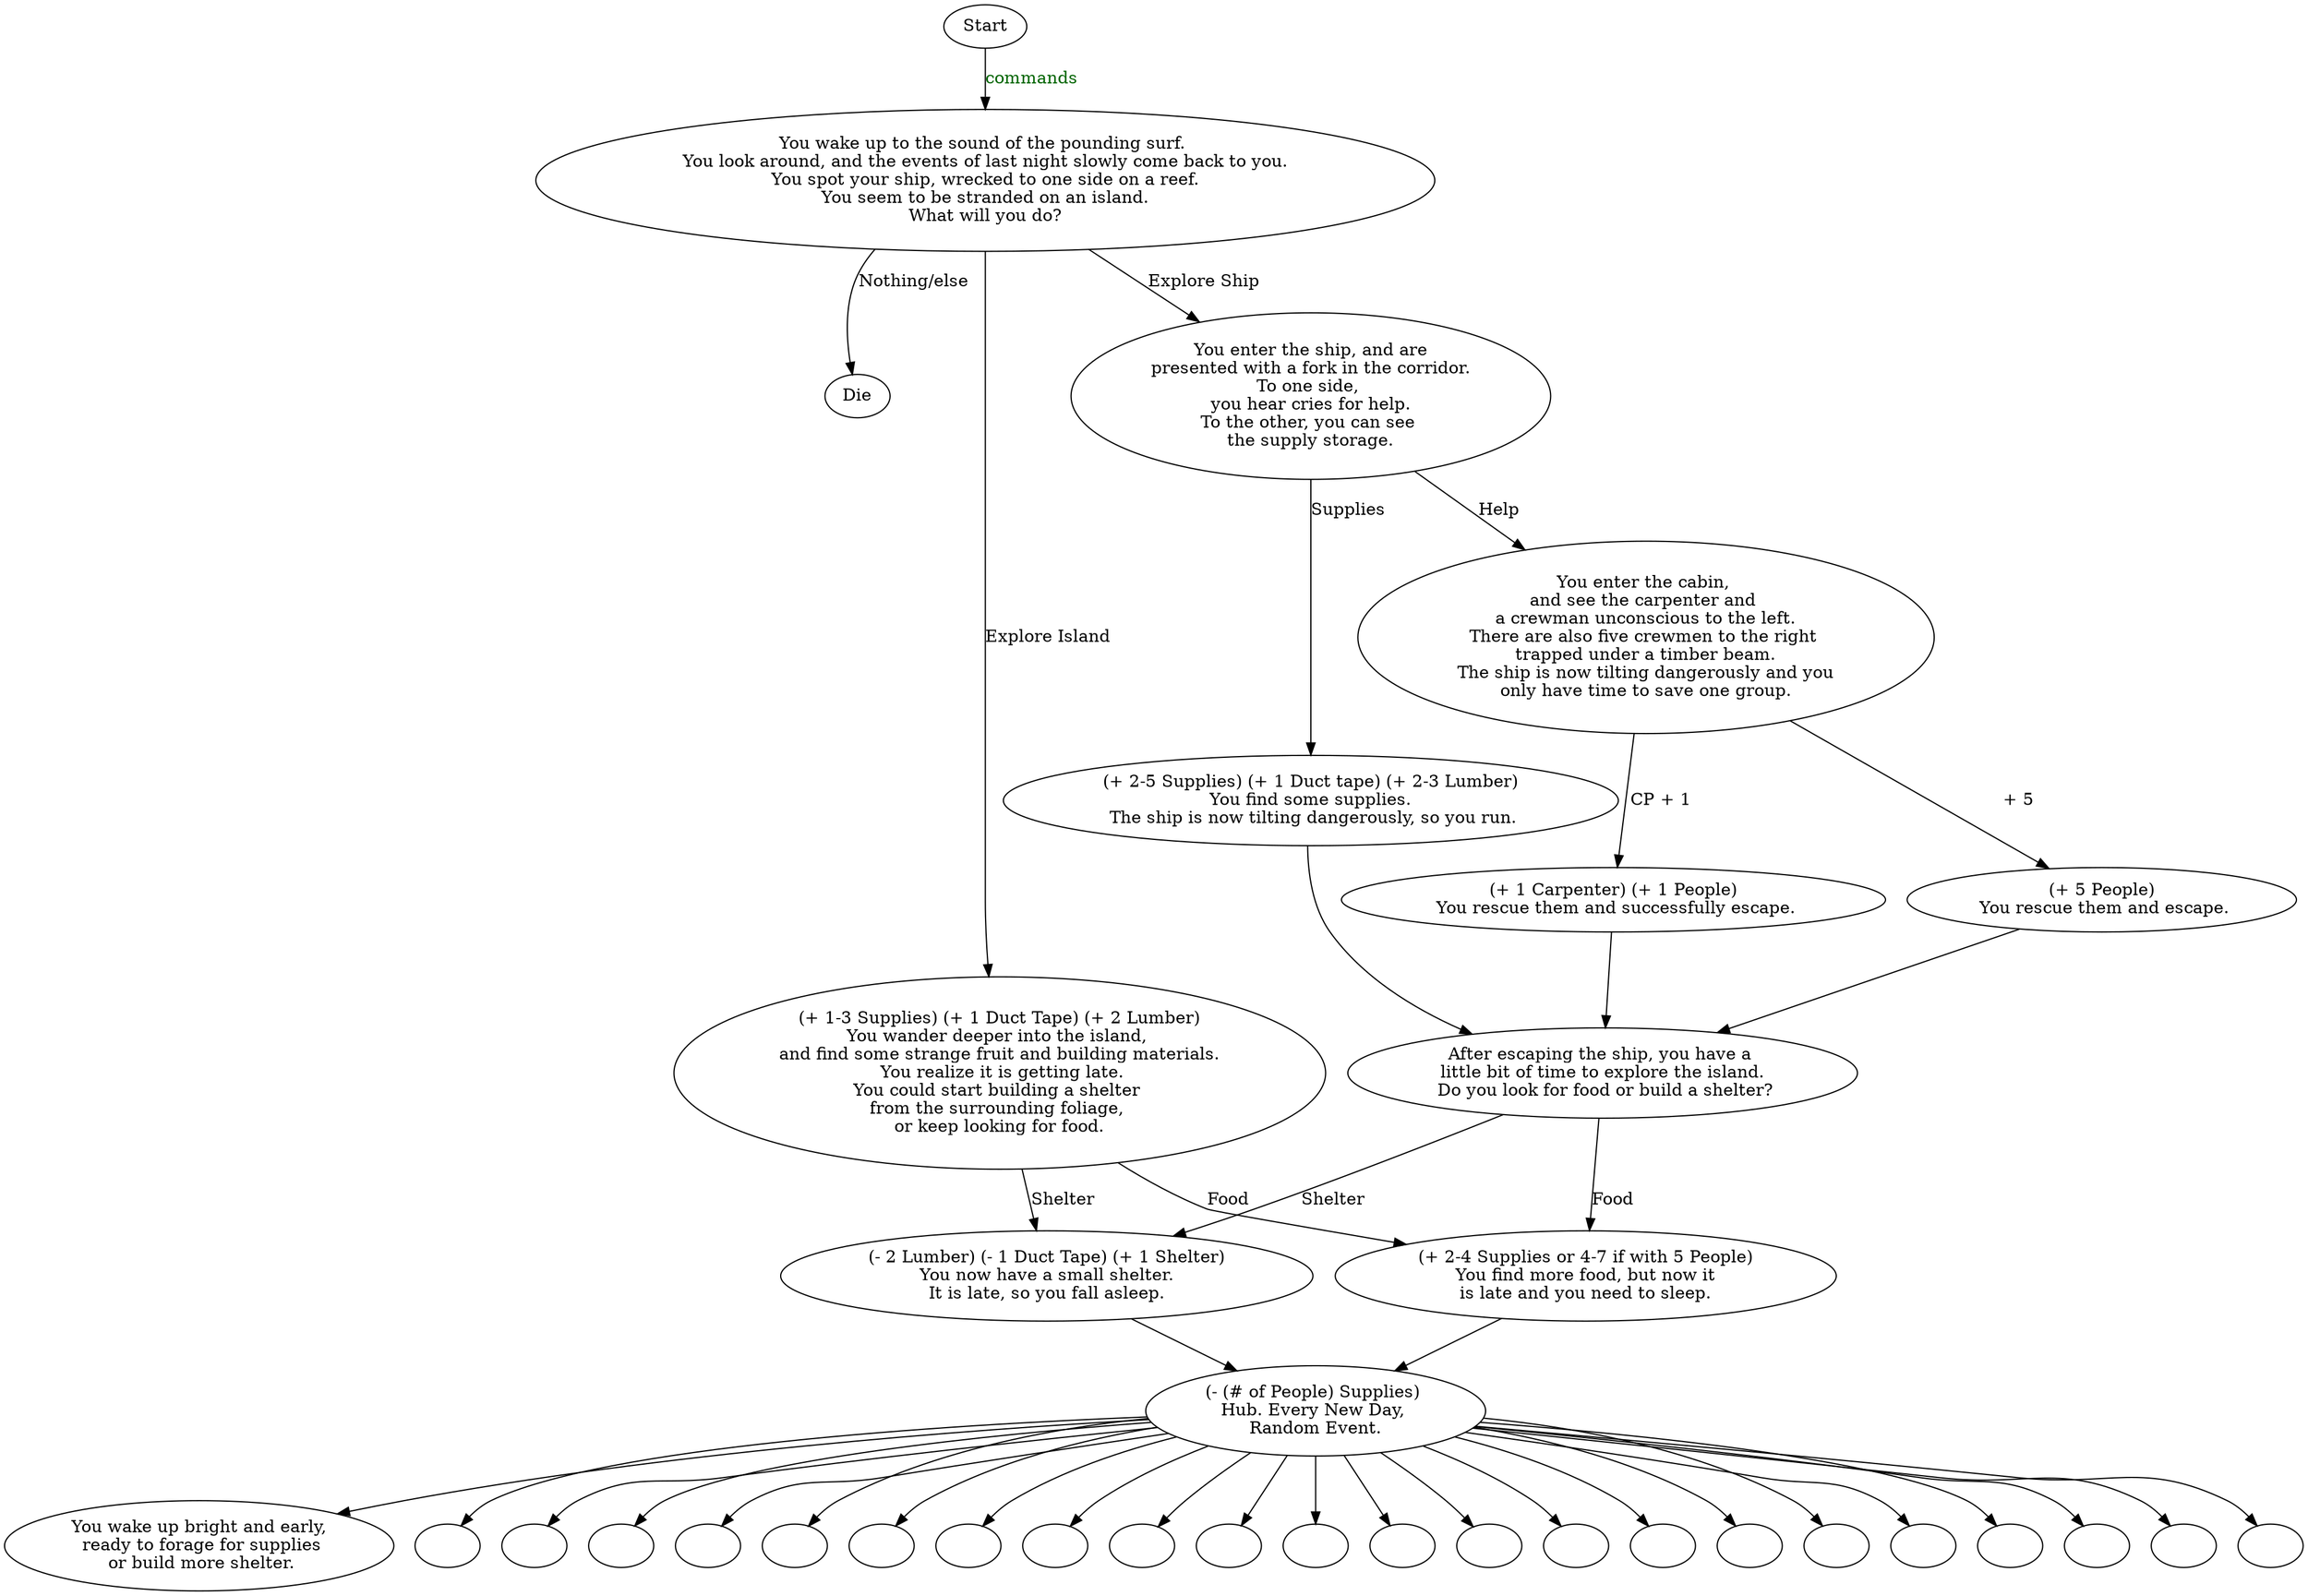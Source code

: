 digraph sample_map {

A [label="Start"]
B [label="You wake up to the sound of the pounding surf. \n You look around, and the events of last night slowly come back to you. \n You spot your ship, wrecked to one side on a reef. \n You seem to be stranded on an island. \nWhat will you do?"] //node B

C [label="Die"] //node E
E [label="You enter the ship, and are\npresented with a fork in the corridor.\nTo one side, \nyou hear cries for help.\nTo the other, you can see \nthe supply storage."]
F [label="(+ 1-3 Supplies) (+ 1 Duct Tape) (+ 2 Lumber)\nYou wander deeper into the island, \nand find some strange fruit and building materials.\n You realize it is getting late.\nYou could start building a shelter \nfrom the surrounding foliage, \nor keep looking for food."]

E1 [label="You enter the cabin, \nand see the carpenter and \na crewman unconscious to the left.\nThere are also five crewmen to the right \ntrapped under a timber beam.\n The ship is now tilting dangerously and you \nonly have time to save one group."]
E2 [label="(+ 2-5 Supplies) (+ 1 Duct tape) (+ 2-3 Lumber)\nYou find some supplies.\n The ship is now tilting dangerously, so you run."]
F1 [label="(- 2 Lumber) (- 1 Duct Tape) (+ 1 Shelter)\n You now have a small shelter. \nIt is late, so you fall asleep."]
F2 [label="(+ 2-4 Supplies or 4-7 if with 5 People)\n You find more food, but now it \nis late and you need to sleep."]

E11 [label="(+ 1 Carpenter) (+ 1 People)\n You rescue them and successfully escape."]
E12 [label="(+ 5 People)\n You rescue them and escape."]

AfterShip [label="After escaping the ship, you have a \nlittle bit of time to explore the island.\n Do you look for food or build a shelter?"]

HUB [label="(- (# of People) Supplies) \nHub. Every New Day, \nRandom Event."]

A -> B [label="commands", fontcolor=darkgreen]
B -> C [label="Nothing/else"]
B -> E [label="Explore Ship"]
B -> F [label="Explore Island"]
E -> E1 [label="Help"]
E -> E2 [label="Supplies"]
F -> F1 [label="Shelter"]
F -> F2 [label="Food"]
E1 -> E11 [label="CP + 1"]
E1 -> E12 [label="+ 5"]
E11 -> AfterShip
E12 -> AfterShip
E2 -> AfterShip
AfterShip -> F1 [label="Shelter"]
AfterShip -> F2 [label="Food"]
F1 -> HUB
F2 -> HUB

D0 [label="You wake up bright and early,\n ready to forage for supplies\n or build more shelter."]
D1 [label=""]
D2 [label=""]
D3 [label=""]
D4 [label=""]
D5 [label=""]
D6 [label=""]
D7 [label=""]
D8 [label=""]
D9 [label=""]
D10 [label=""]
D11 [label=""]
D12 [label=""]
D13 [label=""]
D14 [label=""]
D15 [label=""]
D16 [label=""]
D17 [label=""]
D18 [label=""]
D19 [label=""]
D20 [label=""]
D21 [label=""]
D22ninja [label=""]

HUB -> D0
HUB -> D1
HUB -> D2
HUB -> D3
HUB -> D4
HUB -> D5
HUB -> D6
HUB -> D7
HUB -> D8
HUB -> D9
HUB -> D10
HUB -> D11
HUB -> D12
HUB -> D13
HUB -> D14
HUB -> D15
HUB -> D16
HUB -> D17
HUB -> D18
HUB -> D19
HUB -> D20
HUB -> D21
HUB -> D22ninja
}